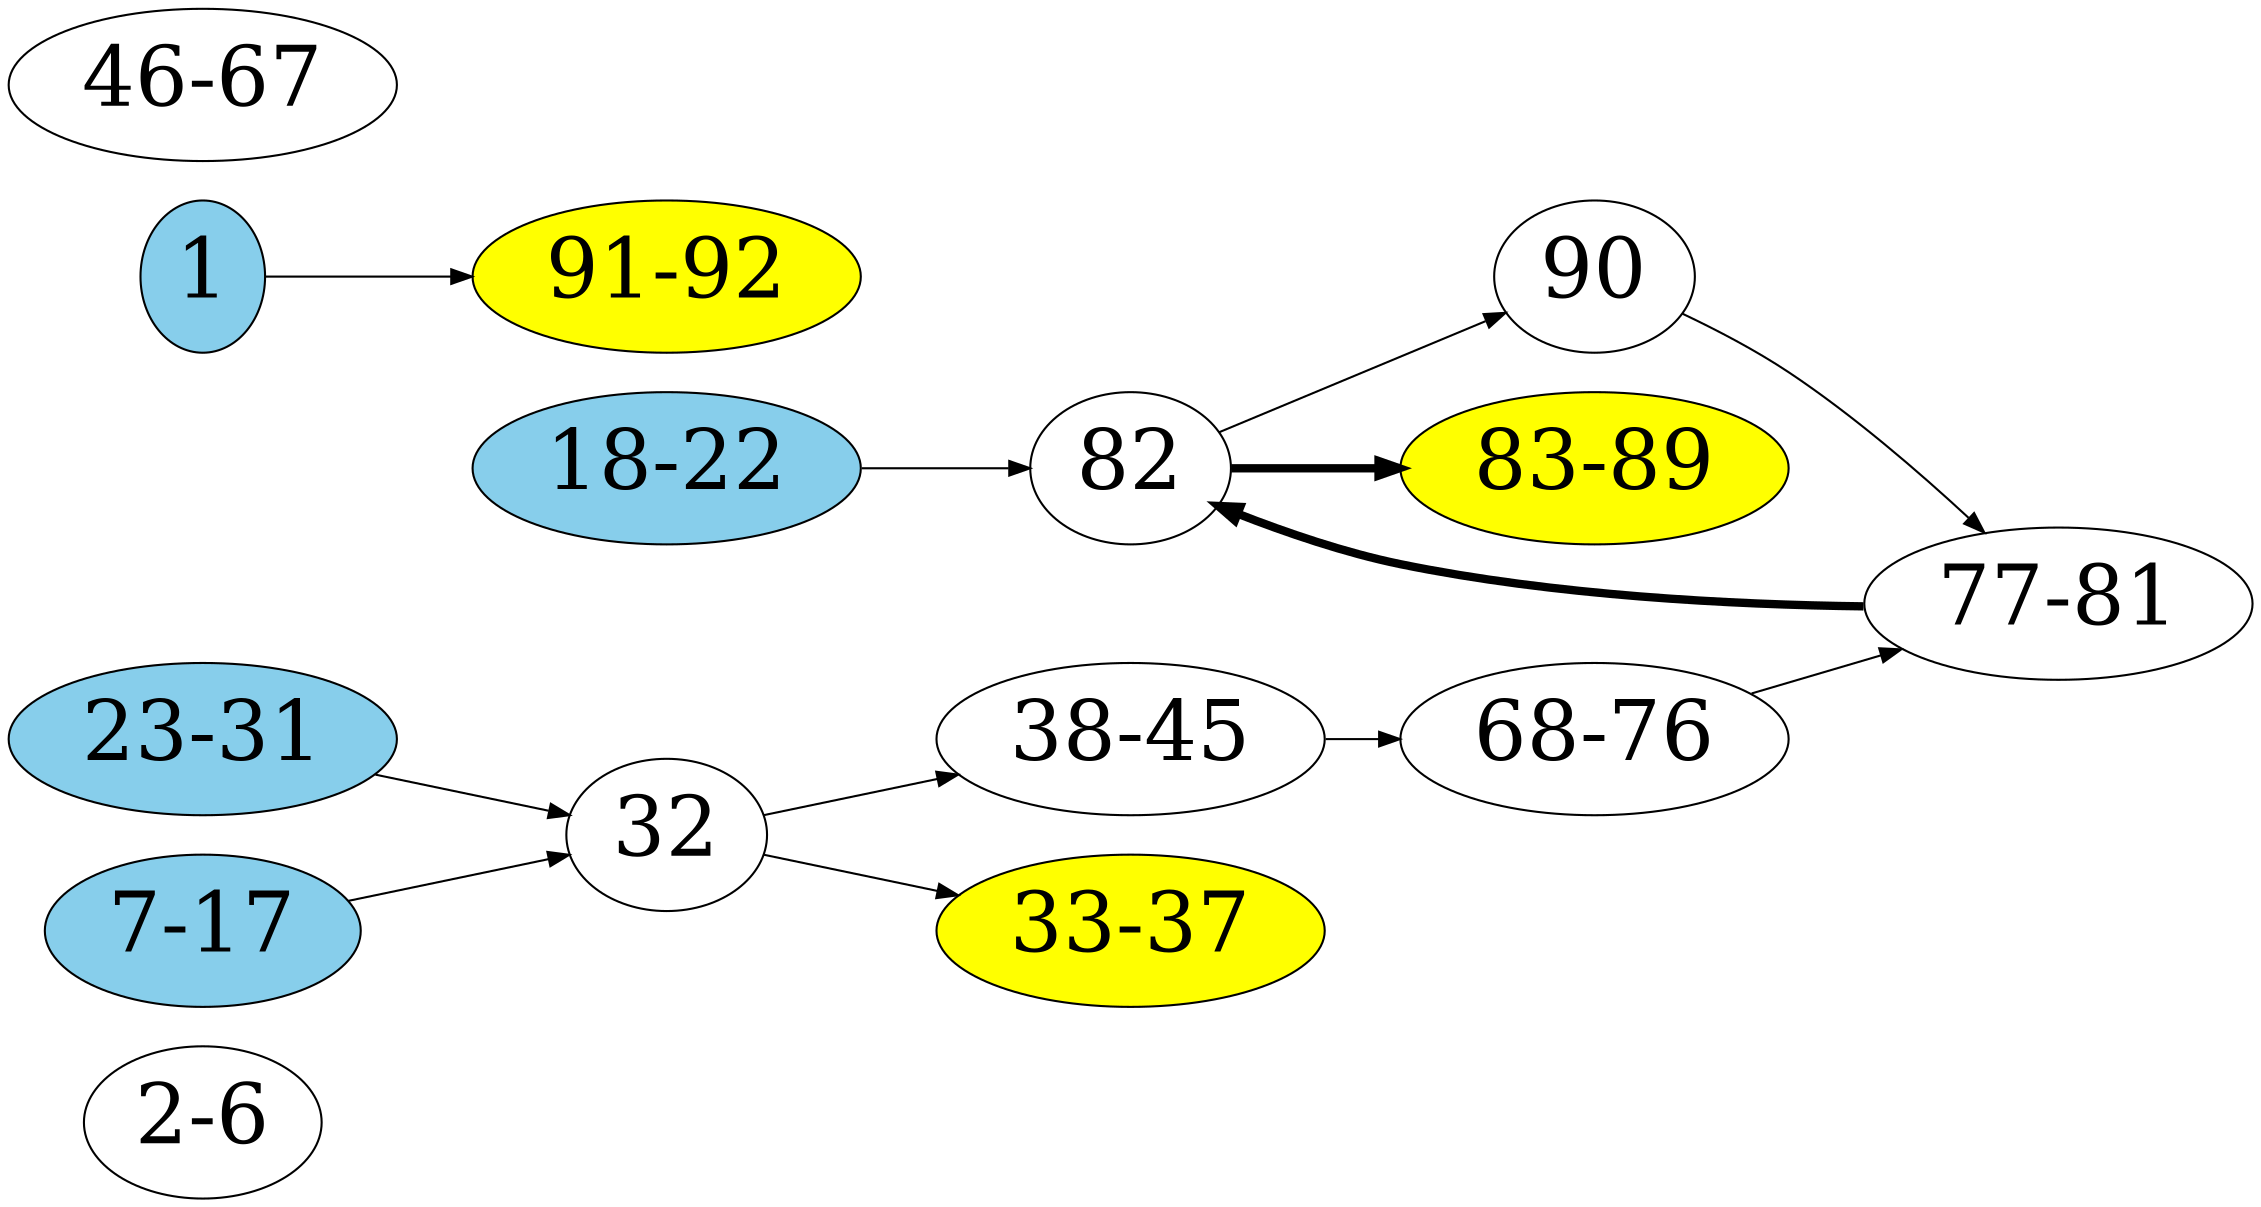 digraph SpacerGraph {
rankdir="LR";
node [fontsize = 40];
"2-6"
"18-22"[style=filled, fillcolor=skyblue]
"82"
"90"
"77-81"
"23-31"[style=filled, fillcolor=skyblue]
"32"
"38-45"
"68-76"
"1"[style=filled, fillcolor=skyblue]
"91-92"[style=filled, fillcolor=yellow]
"7-17"[style=filled, fillcolor=skyblue]
"33-37"[style=filled, fillcolor=yellow]
"46-67"
"83-89"[style=filled, fillcolor=yellow]
"18-22" -> "82" [penwidth=1]
"82" -> "90" [penwidth=1]
"82" -> "83-89" [penwidth=4]
"90" -> "77-81" [penwidth=1]
"77-81" -> "82" [penwidth=4]
"23-31" -> "32" [penwidth=1]
"32" -> "38-45" [penwidth=1]
"32" -> "33-37" [penwidth=1]
"38-45" -> "68-76" [penwidth=1]
"68-76" -> "77-81" [penwidth=1]
"1" -> "91-92" [penwidth=1]
"7-17" -> "32" [penwidth=1]
}
